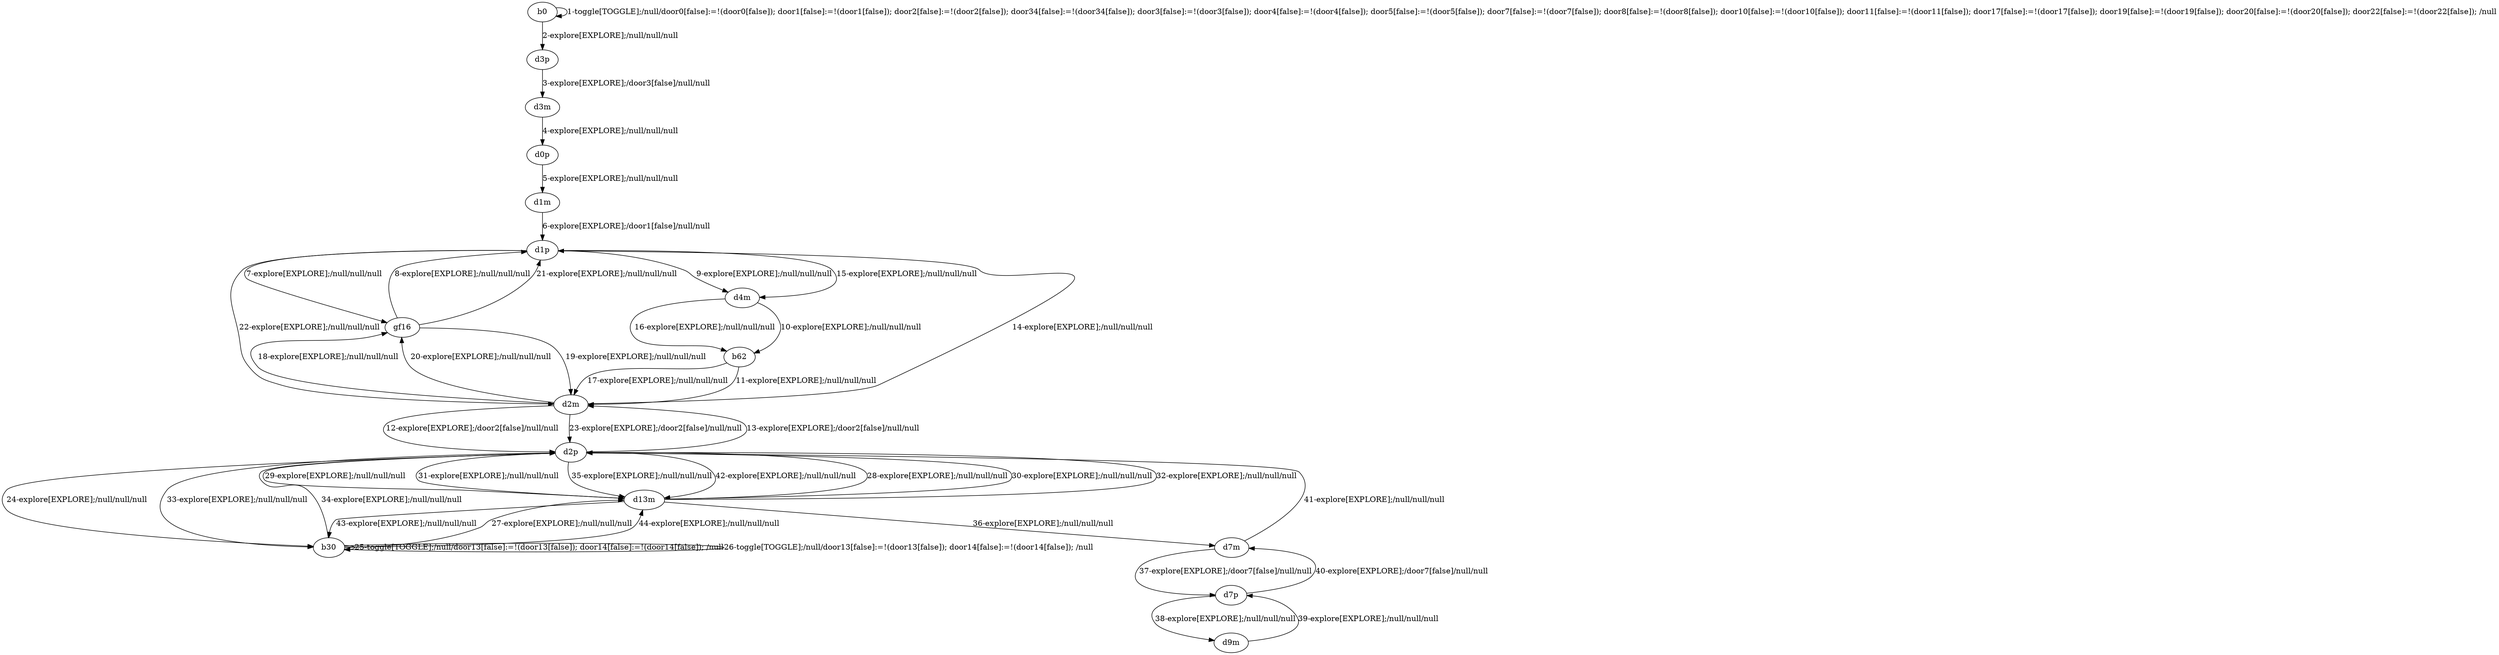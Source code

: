 # Total number of goals covered by this test: 1
# d9m --> d7p

digraph g {
"b0" -> "b0" [label = "1-toggle[TOGGLE];/null/door0[false]:=!(door0[false]); door1[false]:=!(door1[false]); door2[false]:=!(door2[false]); door34[false]:=!(door34[false]); door3[false]:=!(door3[false]); door4[false]:=!(door4[false]); door5[false]:=!(door5[false]); door7[false]:=!(door7[false]); door8[false]:=!(door8[false]); door10[false]:=!(door10[false]); door11[false]:=!(door11[false]); door17[false]:=!(door17[false]); door19[false]:=!(door19[false]); door20[false]:=!(door20[false]); door22[false]:=!(door22[false]); /null"];
"b0" -> "d3p" [label = "2-explore[EXPLORE];/null/null/null"];
"d3p" -> "d3m" [label = "3-explore[EXPLORE];/door3[false]/null/null"];
"d3m" -> "d0p" [label = "4-explore[EXPLORE];/null/null/null"];
"d0p" -> "d1m" [label = "5-explore[EXPLORE];/null/null/null"];
"d1m" -> "d1p" [label = "6-explore[EXPLORE];/door1[false]/null/null"];
"d1p" -> "gf16" [label = "7-explore[EXPLORE];/null/null/null"];
"gf16" -> "d1p" [label = "8-explore[EXPLORE];/null/null/null"];
"d1p" -> "d4m" [label = "9-explore[EXPLORE];/null/null/null"];
"d4m" -> "b62" [label = "10-explore[EXPLORE];/null/null/null"];
"b62" -> "d2m" [label = "11-explore[EXPLORE];/null/null/null"];
"d2m" -> "d2p" [label = "12-explore[EXPLORE];/door2[false]/null/null"];
"d2p" -> "d2m" [label = "13-explore[EXPLORE];/door2[false]/null/null"];
"d2m" -> "d1p" [label = "14-explore[EXPLORE];/null/null/null"];
"d1p" -> "d4m" [label = "15-explore[EXPLORE];/null/null/null"];
"d4m" -> "b62" [label = "16-explore[EXPLORE];/null/null/null"];
"b62" -> "d2m" [label = "17-explore[EXPLORE];/null/null/null"];
"d2m" -> "gf16" [label = "18-explore[EXPLORE];/null/null/null"];
"gf16" -> "d2m" [label = "19-explore[EXPLORE];/null/null/null"];
"d2m" -> "gf16" [label = "20-explore[EXPLORE];/null/null/null"];
"gf16" -> "d1p" [label = "21-explore[EXPLORE];/null/null/null"];
"d1p" -> "d2m" [label = "22-explore[EXPLORE];/null/null/null"];
"d2m" -> "d2p" [label = "23-explore[EXPLORE];/door2[false]/null/null"];
"d2p" -> "b30" [label = "24-explore[EXPLORE];/null/null/null"];
"b30" -> "b30" [label = "25-toggle[TOGGLE];/null/door13[false]:=!(door13[false]); door14[false]:=!(door14[false]); /null"];
"b30" -> "b30" [label = "26-toggle[TOGGLE];/null/door13[false]:=!(door13[false]); door14[false]:=!(door14[false]); /null"];
"b30" -> "d13m" [label = "27-explore[EXPLORE];/null/null/null"];
"d13m" -> "d2p" [label = "28-explore[EXPLORE];/null/null/null"];
"d2p" -> "d13m" [label = "29-explore[EXPLORE];/null/null/null"];
"d13m" -> "d2p" [label = "30-explore[EXPLORE];/null/null/null"];
"d2p" -> "d13m" [label = "31-explore[EXPLORE];/null/null/null"];
"d13m" -> "d2p" [label = "32-explore[EXPLORE];/null/null/null"];
"d2p" -> "b30" [label = "33-explore[EXPLORE];/null/null/null"];
"b30" -> "d2p" [label = "34-explore[EXPLORE];/null/null/null"];
"d2p" -> "d13m" [label = "35-explore[EXPLORE];/null/null/null"];
"d13m" -> "d7m" [label = "36-explore[EXPLORE];/null/null/null"];
"d7m" -> "d7p" [label = "37-explore[EXPLORE];/door7[false]/null/null"];
"d7p" -> "d9m" [label = "38-explore[EXPLORE];/null/null/null"];
"d9m" -> "d7p" [label = "39-explore[EXPLORE];/null/null/null"];
"d7p" -> "d7m" [label = "40-explore[EXPLORE];/door7[false]/null/null"];
"d7m" -> "d2p" [label = "41-explore[EXPLORE];/null/null/null"];
"d2p" -> "d13m" [label = "42-explore[EXPLORE];/null/null/null"];
"d13m" -> "b30" [label = "43-explore[EXPLORE];/null/null/null"];
"b30" -> "d13m" [label = "44-explore[EXPLORE];/null/null/null"];
}